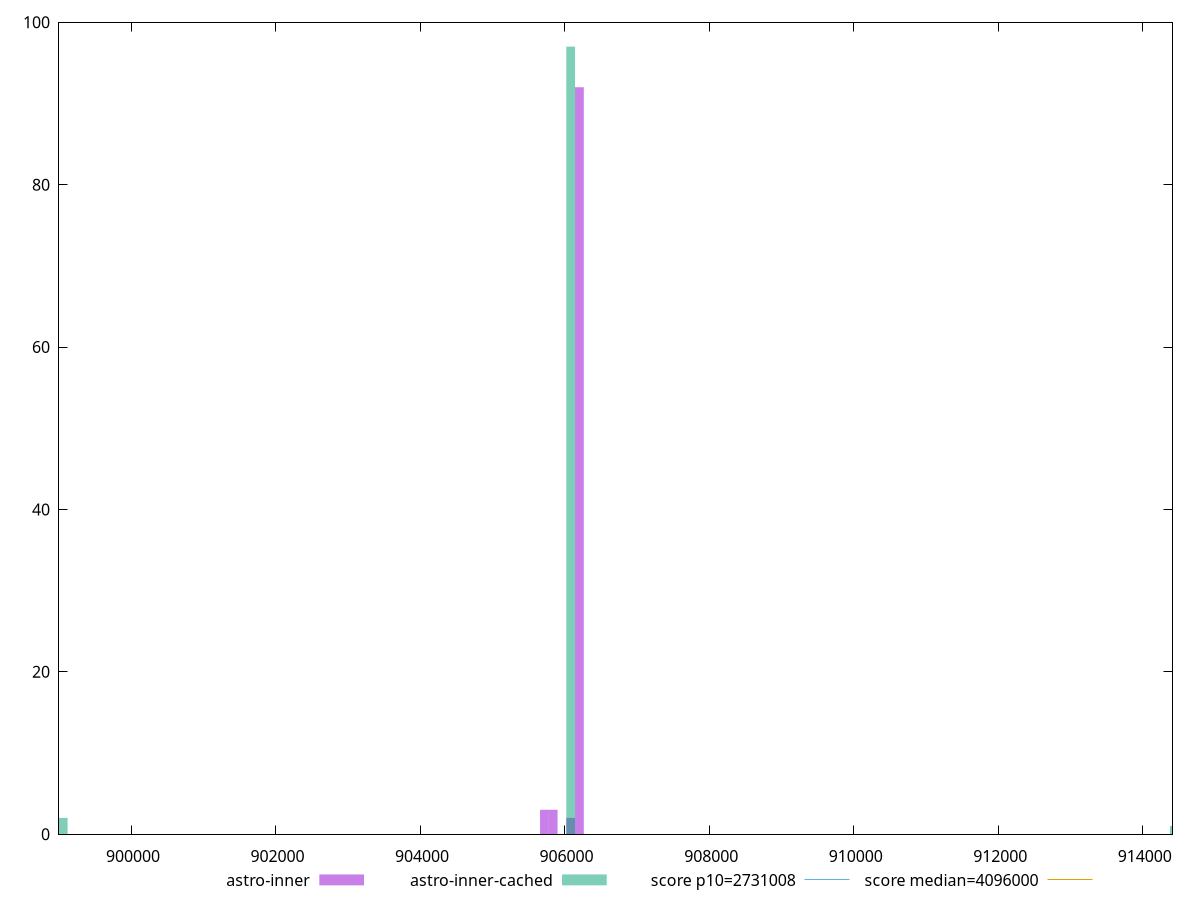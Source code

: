 reset

$astroInner <<EOF
906083.6559135832 2
906204.7253491676 92
905841.5170424144 3
905720.44760683 3
EOF

$astroInnerCached <<EOF
914437.4469689062 1
906083.6559135832 97
899061.6286496886 2
EOF

set key outside below
set boxwidth 121.06943558439113
set xrange [899003:914412]
set yrange [0:100]
set trange [0:100]
set style fill transparent solid 0.5 noborder

set parametric
set terminal svg size 640, 500 enhanced background rgb 'white'
set output "reports/report_00033_2021-03-01T14-23-16.841Z/total-byte-weight/comparison/histogram/2_vs_3.svg"

plot $astroInner title "astro-inner" with boxes, \
     $astroInnerCached title "astro-inner-cached" with boxes, \
     2731008,t title "score p10=2731008", \
     4096000,t title "score median=4096000"

reset
